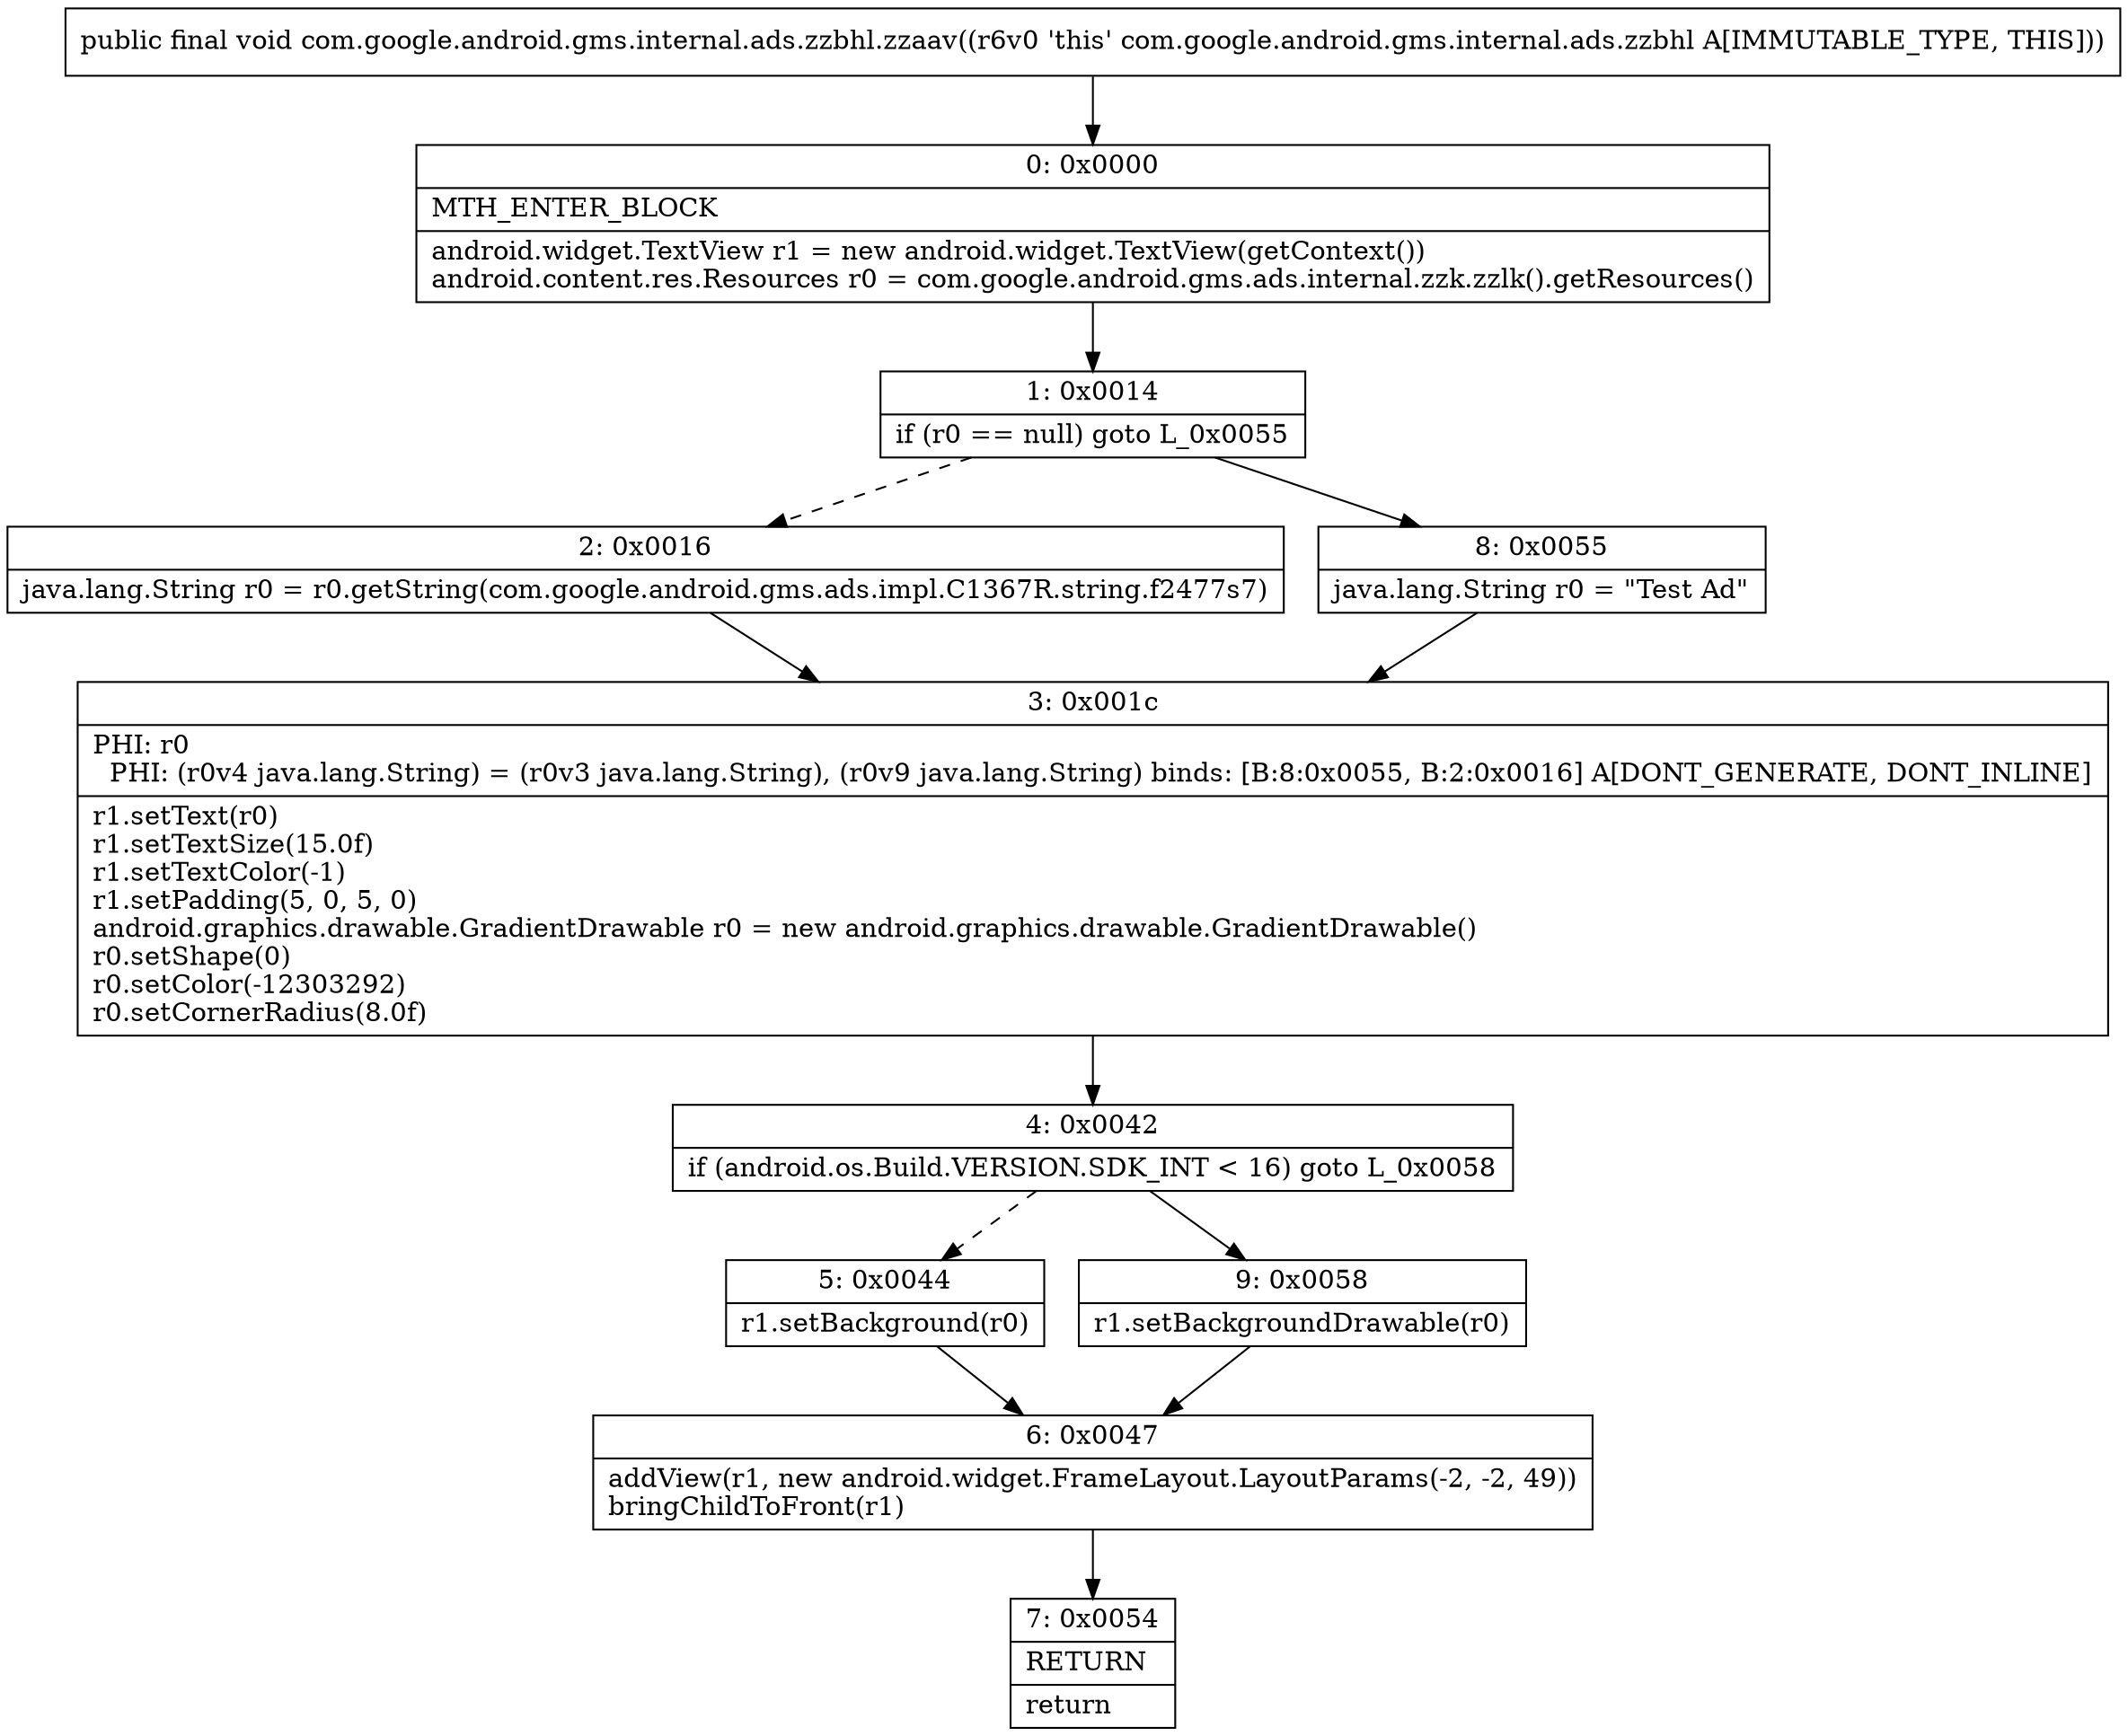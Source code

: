 digraph "CFG forcom.google.android.gms.internal.ads.zzbhl.zzaav()V" {
Node_0 [shape=record,label="{0\:\ 0x0000|MTH_ENTER_BLOCK\l|android.widget.TextView r1 = new android.widget.TextView(getContext())\landroid.content.res.Resources r0 = com.google.android.gms.ads.internal.zzk.zzlk().getResources()\l}"];
Node_1 [shape=record,label="{1\:\ 0x0014|if (r0 == null) goto L_0x0055\l}"];
Node_2 [shape=record,label="{2\:\ 0x0016|java.lang.String r0 = r0.getString(com.google.android.gms.ads.impl.C1367R.string.f2477s7)\l}"];
Node_3 [shape=record,label="{3\:\ 0x001c|PHI: r0 \l  PHI: (r0v4 java.lang.String) = (r0v3 java.lang.String), (r0v9 java.lang.String) binds: [B:8:0x0055, B:2:0x0016] A[DONT_GENERATE, DONT_INLINE]\l|r1.setText(r0)\lr1.setTextSize(15.0f)\lr1.setTextColor(\-1)\lr1.setPadding(5, 0, 5, 0)\landroid.graphics.drawable.GradientDrawable r0 = new android.graphics.drawable.GradientDrawable()\lr0.setShape(0)\lr0.setColor(\-12303292)\lr0.setCornerRadius(8.0f)\l}"];
Node_4 [shape=record,label="{4\:\ 0x0042|if (android.os.Build.VERSION.SDK_INT \< 16) goto L_0x0058\l}"];
Node_5 [shape=record,label="{5\:\ 0x0044|r1.setBackground(r0)\l}"];
Node_6 [shape=record,label="{6\:\ 0x0047|addView(r1, new android.widget.FrameLayout.LayoutParams(\-2, \-2, 49))\lbringChildToFront(r1)\l}"];
Node_7 [shape=record,label="{7\:\ 0x0054|RETURN\l|return\l}"];
Node_8 [shape=record,label="{8\:\ 0x0055|java.lang.String r0 = \"Test Ad\"\l}"];
Node_9 [shape=record,label="{9\:\ 0x0058|r1.setBackgroundDrawable(r0)\l}"];
MethodNode[shape=record,label="{public final void com.google.android.gms.internal.ads.zzbhl.zzaav((r6v0 'this' com.google.android.gms.internal.ads.zzbhl A[IMMUTABLE_TYPE, THIS])) }"];
MethodNode -> Node_0;
Node_0 -> Node_1;
Node_1 -> Node_2[style=dashed];
Node_1 -> Node_8;
Node_2 -> Node_3;
Node_3 -> Node_4;
Node_4 -> Node_5[style=dashed];
Node_4 -> Node_9;
Node_5 -> Node_6;
Node_6 -> Node_7;
Node_8 -> Node_3;
Node_9 -> Node_6;
}

